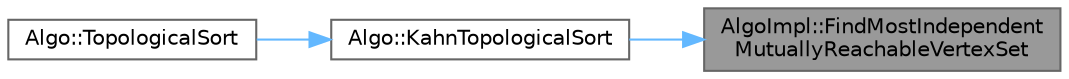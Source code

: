 digraph "AlgoImpl::FindMostIndependentMutuallyReachableVertexSet"
{
 // INTERACTIVE_SVG=YES
 // LATEX_PDF_SIZE
  bgcolor="transparent";
  edge [fontname=Helvetica,fontsize=10,labelfontname=Helvetica,labelfontsize=10];
  node [fontname=Helvetica,fontsize=10,shape=box,height=0.2,width=0.4];
  rankdir="RL";
  Node1 [id="Node000001",label="AlgoImpl::FindMostIndependent\lMutuallyReachableVertexSet",height=0.2,width=0.4,color="gray40", fillcolor="grey60", style="filled", fontcolor="black",tooltip="Called when there is a MutuallyReachableVertexSet (aka no vertices are independent)."];
  Node1 -> Node2 [id="edge1_Node000001_Node000002",dir="back",color="steelblue1",style="solid",tooltip=" "];
  Node2 [id="Node000002",label="Algo::KahnTopologicalSort",height=0.2,width=0.4,color="grey40", fillcolor="white", style="filled",URL="$db/d33/namespaceAlgo.html#a231003554c827f132ff7e767bf161b4d",tooltip="Public entrypoint."];
  Node2 -> Node3 [id="edge2_Node000002_Node000003",dir="back",color="steelblue1",style="solid",tooltip=" "];
  Node3 [id="Node000003",label="Algo::TopologicalSort",height=0.2,width=0.4,color="grey40", fillcolor="white", style="filled",URL="$db/d33/namespaceAlgo.html#a019f59012ba87e9c255a73934d81f33b",tooltip="Sorts the given range in leaf to root order: For every pair of elements (A,B) where SortedIndex(A) < ..."];
}
